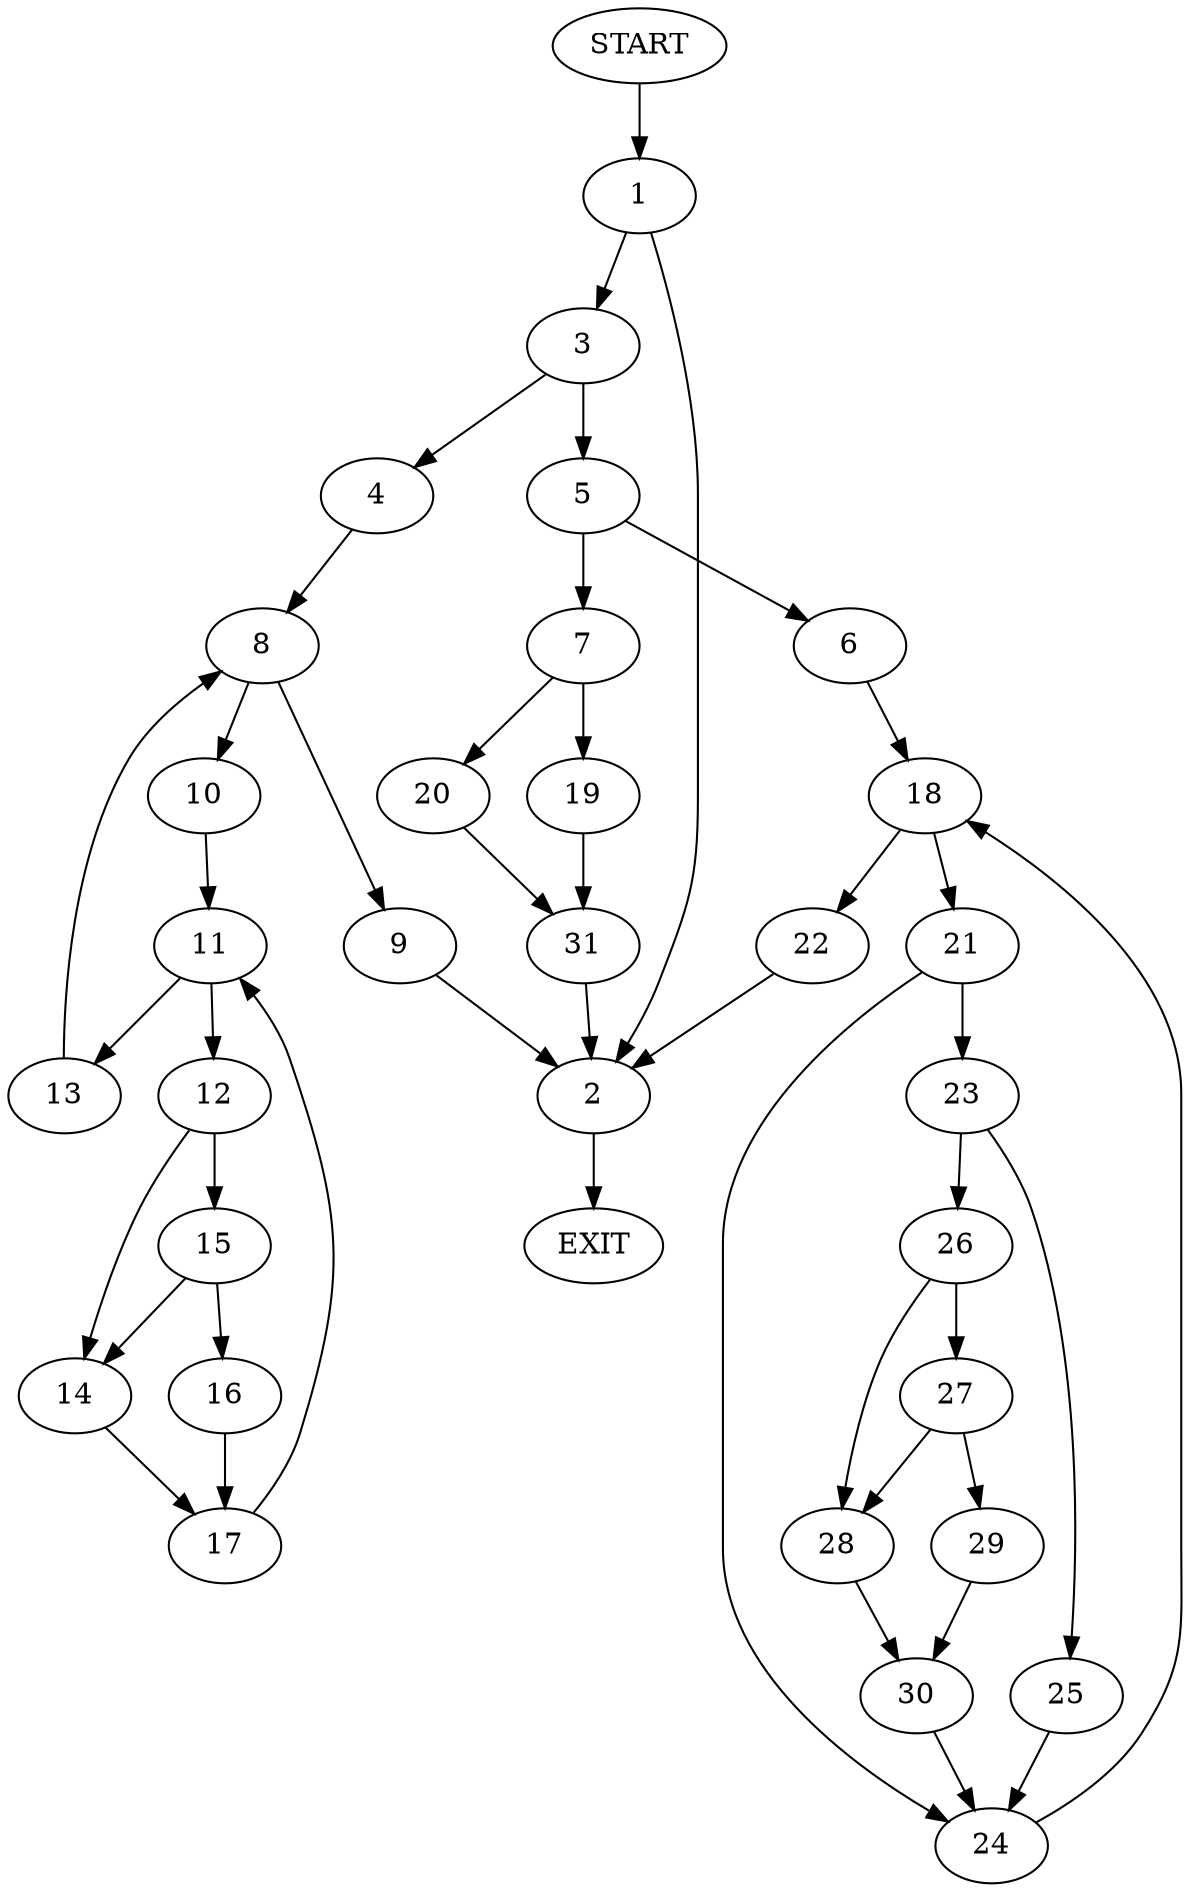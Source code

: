 digraph {
0 [label="START"]
32 [label="EXIT"]
0 -> 1
1 -> 2
1 -> 3
2 -> 32
3 -> 4
3 -> 5
5 -> 6
5 -> 7
4 -> 8
8 -> 9
8 -> 10
10 -> 11
9 -> 2
11 -> 12
11 -> 13
13 -> 8
12 -> 14
12 -> 15
15 -> 16
15 -> 14
14 -> 17
16 -> 17
17 -> 11
6 -> 18
7 -> 19
7 -> 20
18 -> 21
18 -> 22
22 -> 2
21 -> 23
21 -> 24
23 -> 25
23 -> 26
24 -> 18
25 -> 24
26 -> 27
26 -> 28
27 -> 29
27 -> 28
28 -> 30
29 -> 30
30 -> 24
20 -> 31
19 -> 31
31 -> 2
}
